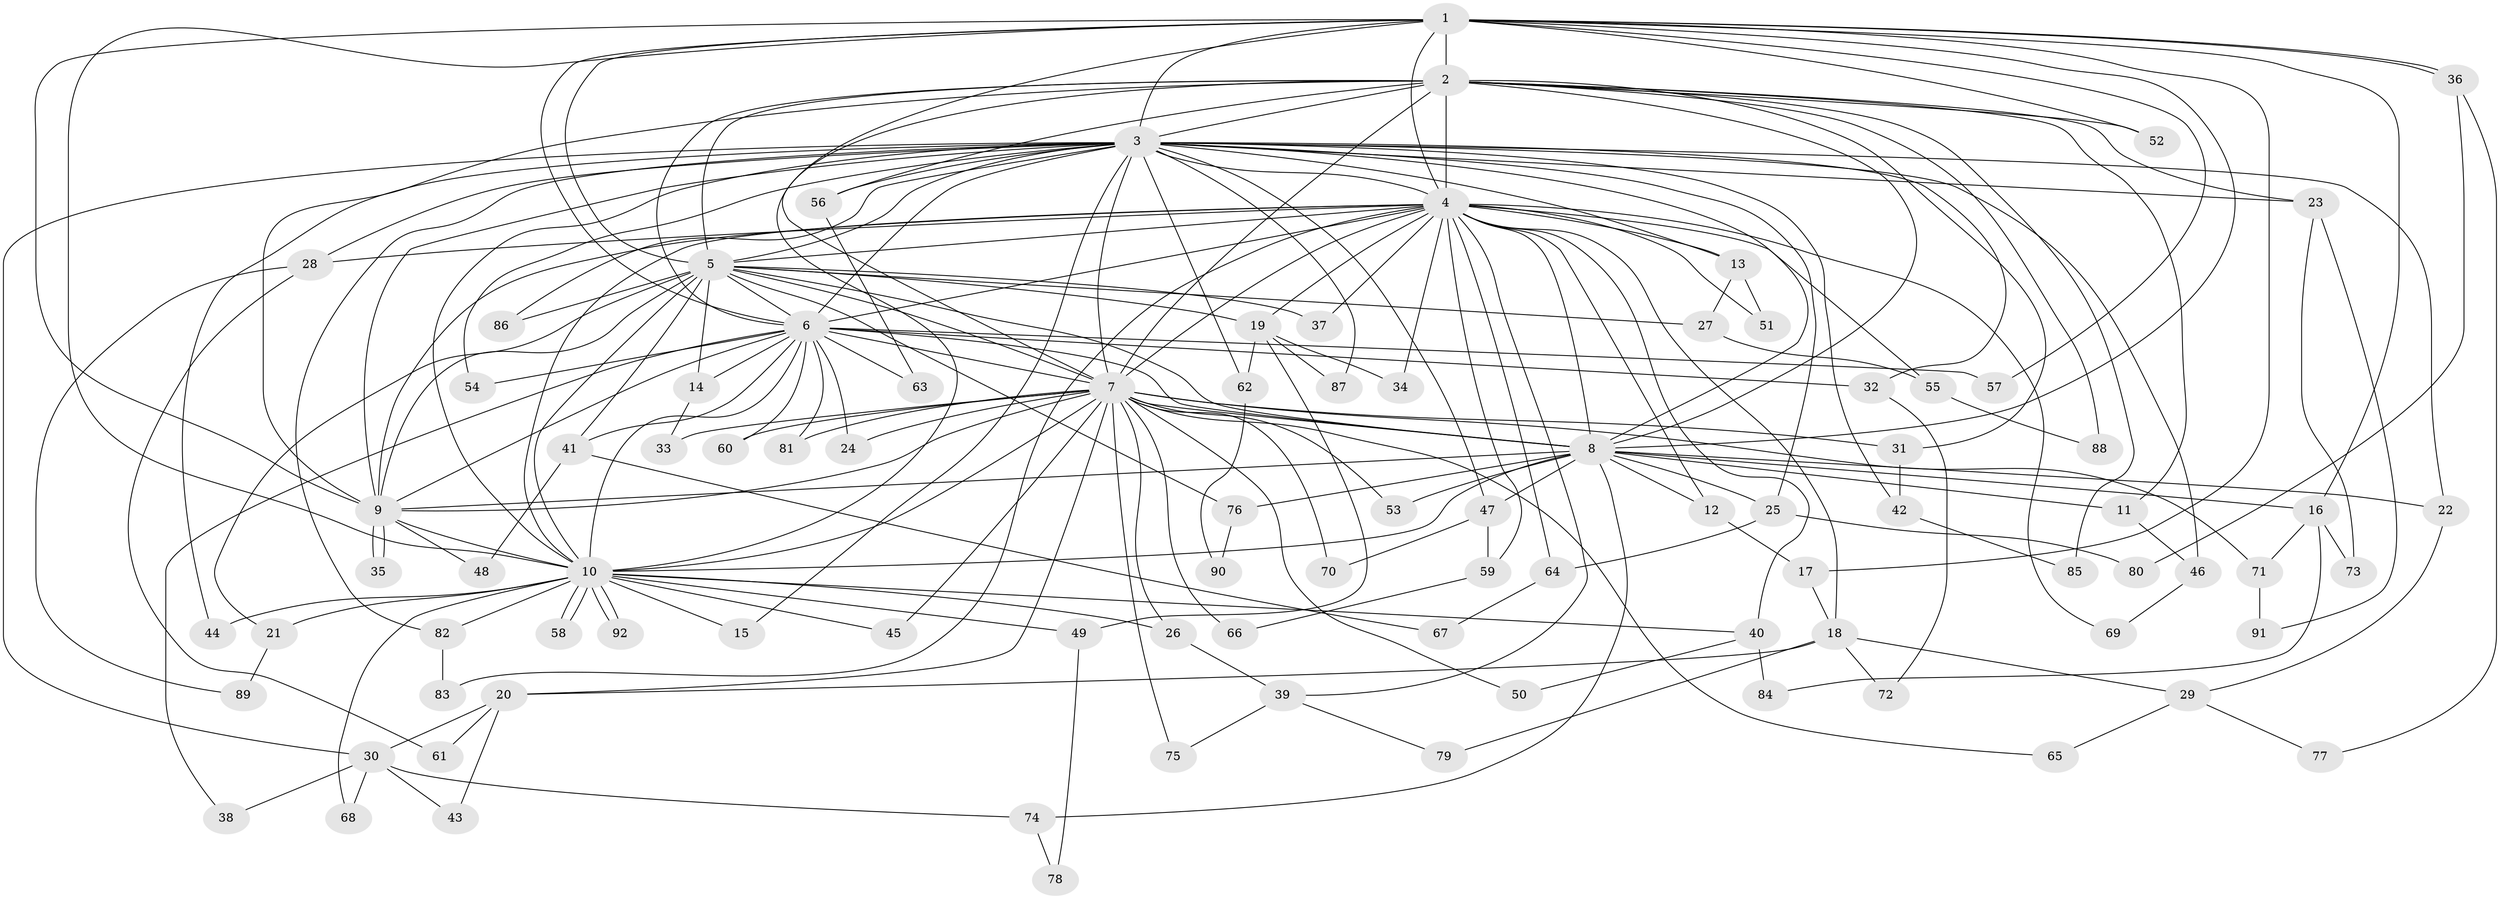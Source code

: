 // Generated by graph-tools (version 1.1) at 2025/49/03/09/25 03:49:35]
// undirected, 92 vertices, 209 edges
graph export_dot {
graph [start="1"]
  node [color=gray90,style=filled];
  1;
  2;
  3;
  4;
  5;
  6;
  7;
  8;
  9;
  10;
  11;
  12;
  13;
  14;
  15;
  16;
  17;
  18;
  19;
  20;
  21;
  22;
  23;
  24;
  25;
  26;
  27;
  28;
  29;
  30;
  31;
  32;
  33;
  34;
  35;
  36;
  37;
  38;
  39;
  40;
  41;
  42;
  43;
  44;
  45;
  46;
  47;
  48;
  49;
  50;
  51;
  52;
  53;
  54;
  55;
  56;
  57;
  58;
  59;
  60;
  61;
  62;
  63;
  64;
  65;
  66;
  67;
  68;
  69;
  70;
  71;
  72;
  73;
  74;
  75;
  76;
  77;
  78;
  79;
  80;
  81;
  82;
  83;
  84;
  85;
  86;
  87;
  88;
  89;
  90;
  91;
  92;
  1 -- 2;
  1 -- 3;
  1 -- 4;
  1 -- 5;
  1 -- 6;
  1 -- 7;
  1 -- 8;
  1 -- 9;
  1 -- 10;
  1 -- 16;
  1 -- 17;
  1 -- 36;
  1 -- 36;
  1 -- 52;
  1 -- 57;
  2 -- 3;
  2 -- 4;
  2 -- 5;
  2 -- 6;
  2 -- 7;
  2 -- 8;
  2 -- 9;
  2 -- 10;
  2 -- 11;
  2 -- 23;
  2 -- 31;
  2 -- 52;
  2 -- 56;
  2 -- 85;
  2 -- 88;
  3 -- 4;
  3 -- 5;
  3 -- 6;
  3 -- 7;
  3 -- 8;
  3 -- 9;
  3 -- 10;
  3 -- 13;
  3 -- 15;
  3 -- 22;
  3 -- 23;
  3 -- 25;
  3 -- 28;
  3 -- 30;
  3 -- 32;
  3 -- 42;
  3 -- 44;
  3 -- 46;
  3 -- 47;
  3 -- 54;
  3 -- 56;
  3 -- 62;
  3 -- 82;
  3 -- 86;
  3 -- 87;
  4 -- 5;
  4 -- 6;
  4 -- 7;
  4 -- 8;
  4 -- 9;
  4 -- 10;
  4 -- 12;
  4 -- 13;
  4 -- 18;
  4 -- 19;
  4 -- 28;
  4 -- 34;
  4 -- 37;
  4 -- 39;
  4 -- 40;
  4 -- 51;
  4 -- 55;
  4 -- 59;
  4 -- 64;
  4 -- 69;
  4 -- 83;
  5 -- 6;
  5 -- 7;
  5 -- 8;
  5 -- 9;
  5 -- 10;
  5 -- 14;
  5 -- 19;
  5 -- 21;
  5 -- 27;
  5 -- 37;
  5 -- 41;
  5 -- 76;
  5 -- 86;
  6 -- 7;
  6 -- 8;
  6 -- 9;
  6 -- 10;
  6 -- 14;
  6 -- 24;
  6 -- 32;
  6 -- 38;
  6 -- 41;
  6 -- 54;
  6 -- 57;
  6 -- 60;
  6 -- 63;
  6 -- 81;
  7 -- 8;
  7 -- 9;
  7 -- 10;
  7 -- 20;
  7 -- 24;
  7 -- 26;
  7 -- 31;
  7 -- 33;
  7 -- 45;
  7 -- 50;
  7 -- 53;
  7 -- 60;
  7 -- 65;
  7 -- 66;
  7 -- 70;
  7 -- 71;
  7 -- 75;
  7 -- 81;
  8 -- 9;
  8 -- 10;
  8 -- 11;
  8 -- 12;
  8 -- 16;
  8 -- 22;
  8 -- 25;
  8 -- 47;
  8 -- 53;
  8 -- 74;
  8 -- 76;
  9 -- 10;
  9 -- 35;
  9 -- 35;
  9 -- 48;
  10 -- 15;
  10 -- 21;
  10 -- 26;
  10 -- 40;
  10 -- 44;
  10 -- 45;
  10 -- 49;
  10 -- 58;
  10 -- 58;
  10 -- 68;
  10 -- 82;
  10 -- 92;
  10 -- 92;
  11 -- 46;
  12 -- 17;
  13 -- 27;
  13 -- 51;
  14 -- 33;
  16 -- 71;
  16 -- 73;
  16 -- 84;
  17 -- 18;
  18 -- 20;
  18 -- 29;
  18 -- 72;
  18 -- 79;
  19 -- 34;
  19 -- 49;
  19 -- 62;
  19 -- 87;
  20 -- 30;
  20 -- 43;
  20 -- 61;
  21 -- 89;
  22 -- 29;
  23 -- 73;
  23 -- 91;
  25 -- 64;
  25 -- 80;
  26 -- 39;
  27 -- 55;
  28 -- 61;
  28 -- 89;
  29 -- 65;
  29 -- 77;
  30 -- 38;
  30 -- 43;
  30 -- 68;
  30 -- 74;
  31 -- 42;
  32 -- 72;
  36 -- 77;
  36 -- 80;
  39 -- 75;
  39 -- 79;
  40 -- 50;
  40 -- 84;
  41 -- 48;
  41 -- 67;
  42 -- 85;
  46 -- 69;
  47 -- 59;
  47 -- 70;
  49 -- 78;
  55 -- 88;
  56 -- 63;
  59 -- 66;
  62 -- 90;
  64 -- 67;
  71 -- 91;
  74 -- 78;
  76 -- 90;
  82 -- 83;
}
